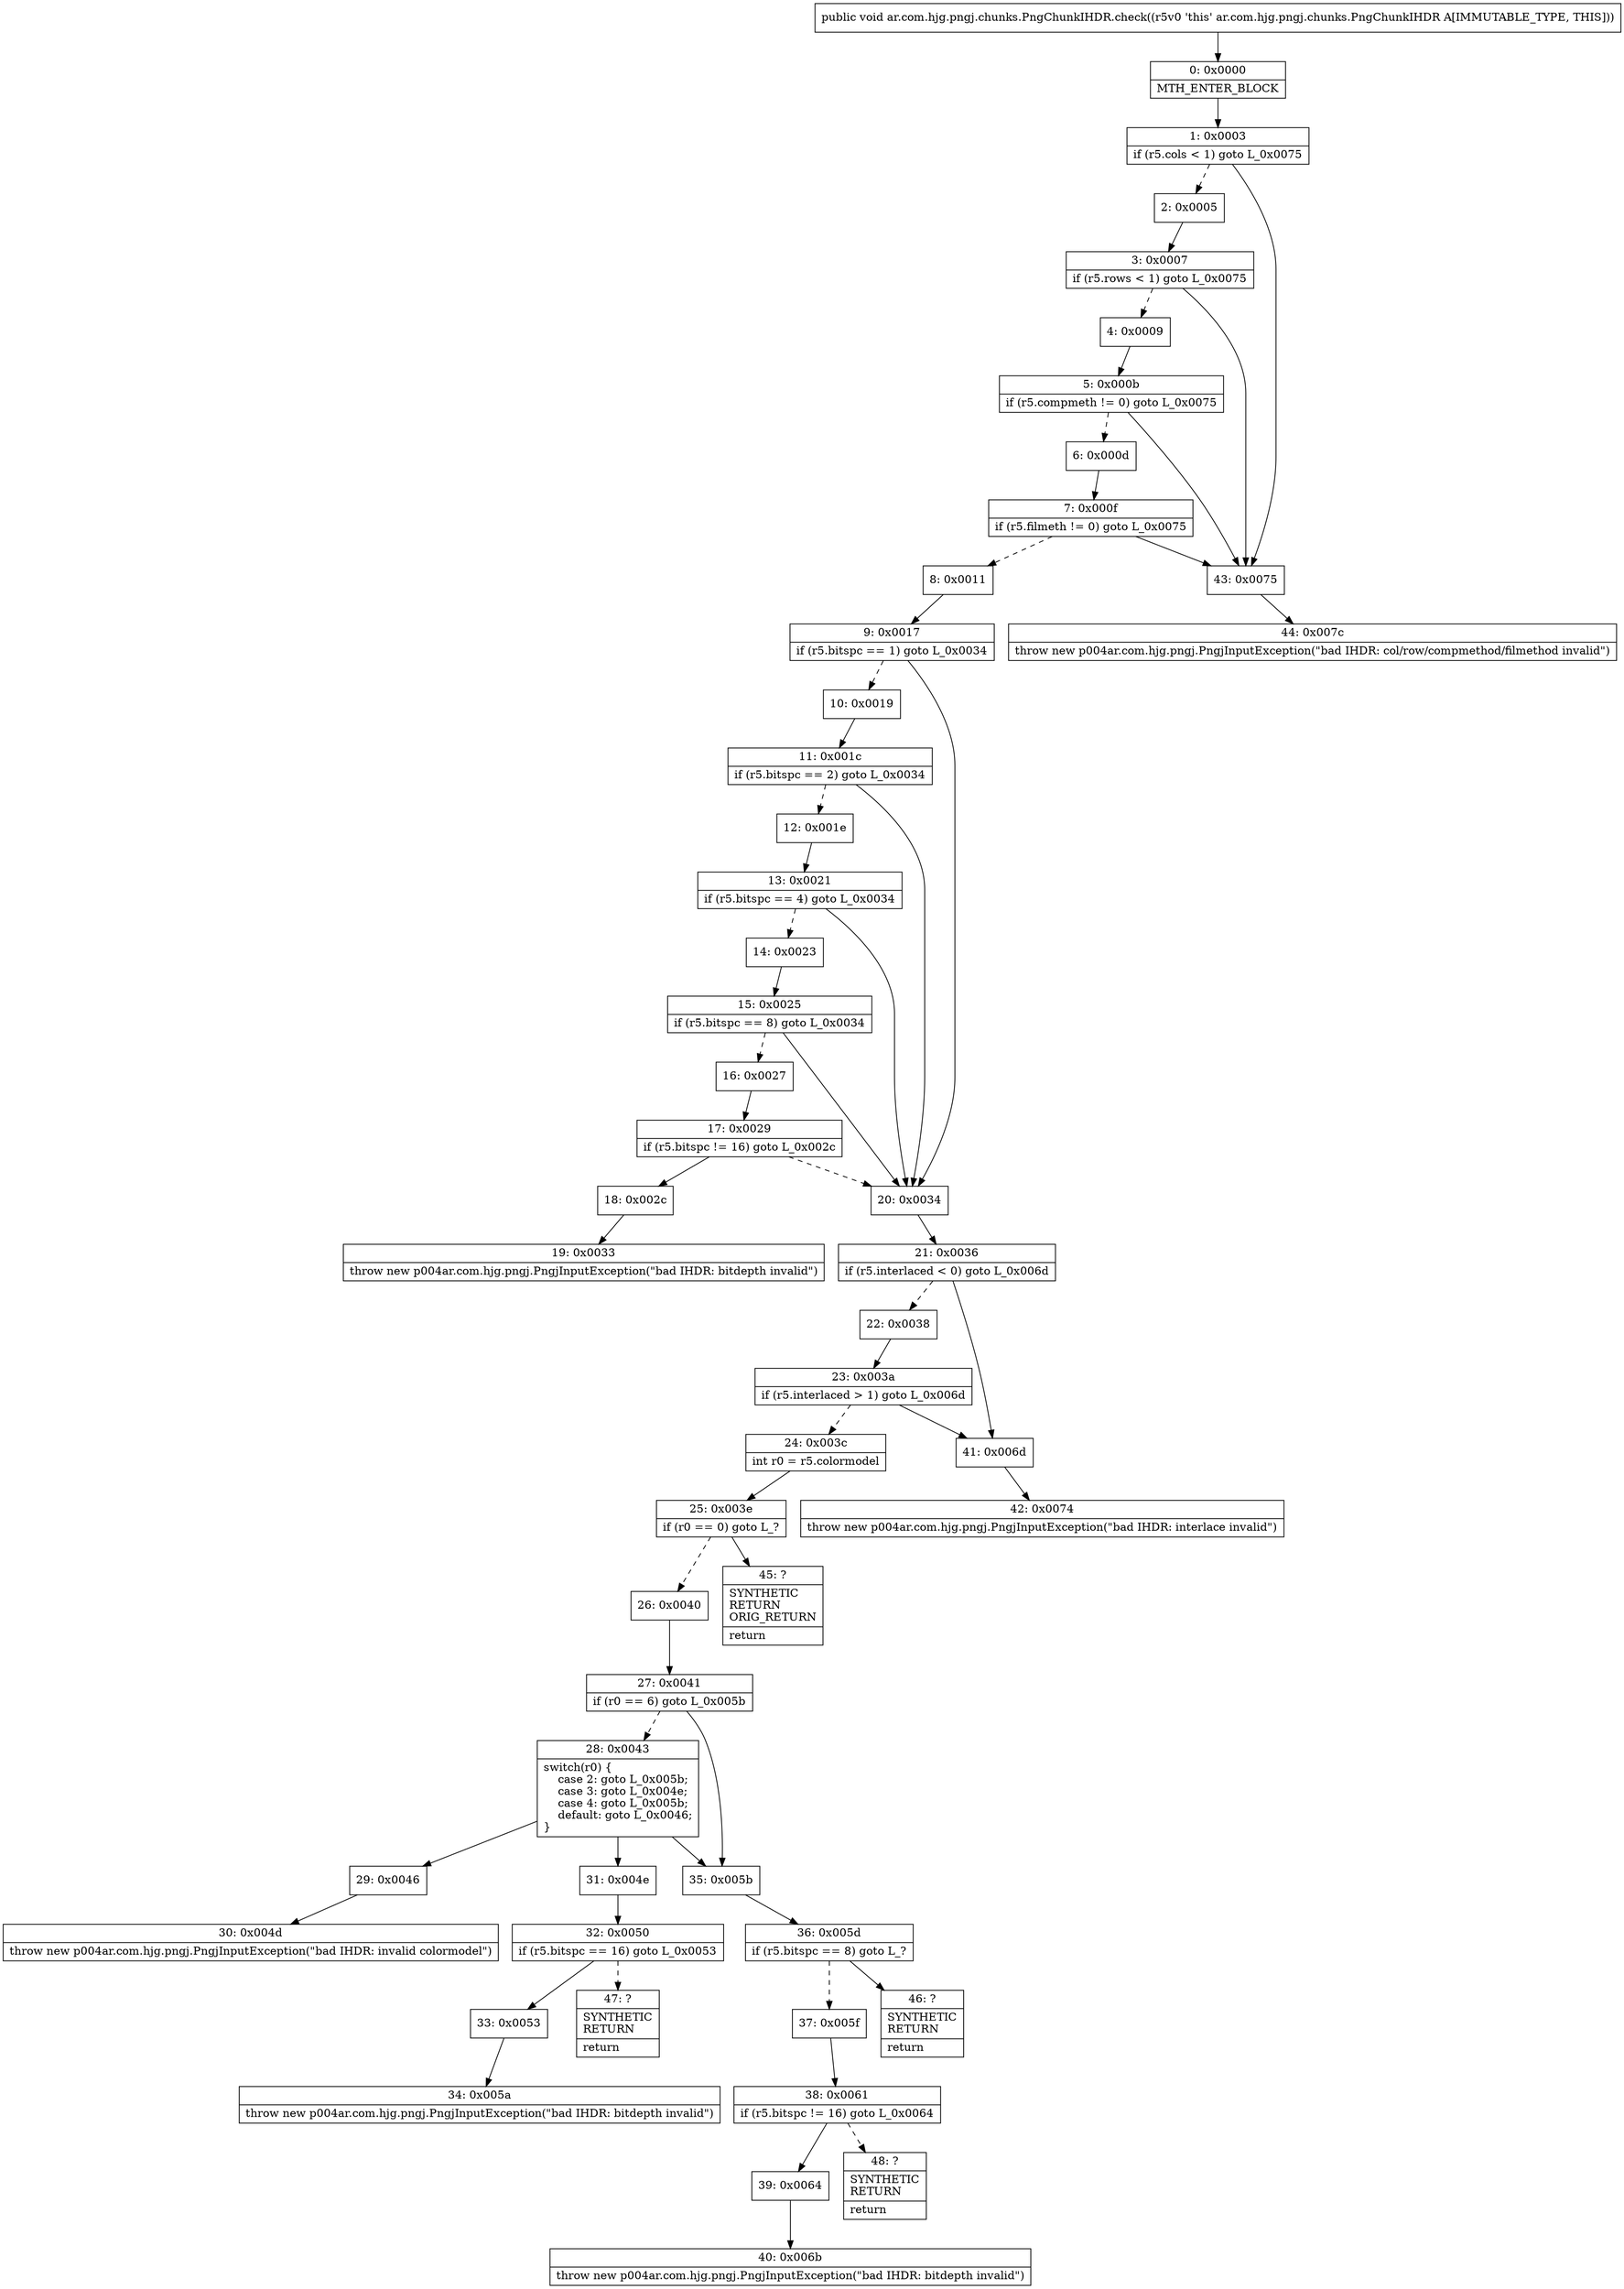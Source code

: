 digraph "CFG forar.com.hjg.pngj.chunks.PngChunkIHDR.check()V" {
Node_0 [shape=record,label="{0\:\ 0x0000|MTH_ENTER_BLOCK\l}"];
Node_1 [shape=record,label="{1\:\ 0x0003|if (r5.cols \< 1) goto L_0x0075\l}"];
Node_2 [shape=record,label="{2\:\ 0x0005}"];
Node_3 [shape=record,label="{3\:\ 0x0007|if (r5.rows \< 1) goto L_0x0075\l}"];
Node_4 [shape=record,label="{4\:\ 0x0009}"];
Node_5 [shape=record,label="{5\:\ 0x000b|if (r5.compmeth != 0) goto L_0x0075\l}"];
Node_6 [shape=record,label="{6\:\ 0x000d}"];
Node_7 [shape=record,label="{7\:\ 0x000f|if (r5.filmeth != 0) goto L_0x0075\l}"];
Node_8 [shape=record,label="{8\:\ 0x0011}"];
Node_9 [shape=record,label="{9\:\ 0x0017|if (r5.bitspc == 1) goto L_0x0034\l}"];
Node_10 [shape=record,label="{10\:\ 0x0019}"];
Node_11 [shape=record,label="{11\:\ 0x001c|if (r5.bitspc == 2) goto L_0x0034\l}"];
Node_12 [shape=record,label="{12\:\ 0x001e}"];
Node_13 [shape=record,label="{13\:\ 0x0021|if (r5.bitspc == 4) goto L_0x0034\l}"];
Node_14 [shape=record,label="{14\:\ 0x0023}"];
Node_15 [shape=record,label="{15\:\ 0x0025|if (r5.bitspc == 8) goto L_0x0034\l}"];
Node_16 [shape=record,label="{16\:\ 0x0027}"];
Node_17 [shape=record,label="{17\:\ 0x0029|if (r5.bitspc != 16) goto L_0x002c\l}"];
Node_18 [shape=record,label="{18\:\ 0x002c}"];
Node_19 [shape=record,label="{19\:\ 0x0033|throw new p004ar.com.hjg.pngj.PngjInputException(\"bad IHDR: bitdepth invalid\")\l}"];
Node_20 [shape=record,label="{20\:\ 0x0034}"];
Node_21 [shape=record,label="{21\:\ 0x0036|if (r5.interlaced \< 0) goto L_0x006d\l}"];
Node_22 [shape=record,label="{22\:\ 0x0038}"];
Node_23 [shape=record,label="{23\:\ 0x003a|if (r5.interlaced \> 1) goto L_0x006d\l}"];
Node_24 [shape=record,label="{24\:\ 0x003c|int r0 = r5.colormodel\l}"];
Node_25 [shape=record,label="{25\:\ 0x003e|if (r0 == 0) goto L_?\l}"];
Node_26 [shape=record,label="{26\:\ 0x0040}"];
Node_27 [shape=record,label="{27\:\ 0x0041|if (r0 == 6) goto L_0x005b\l}"];
Node_28 [shape=record,label="{28\:\ 0x0043|switch(r0) \{\l    case 2: goto L_0x005b;\l    case 3: goto L_0x004e;\l    case 4: goto L_0x005b;\l    default: goto L_0x0046;\l\}\l}"];
Node_29 [shape=record,label="{29\:\ 0x0046}"];
Node_30 [shape=record,label="{30\:\ 0x004d|throw new p004ar.com.hjg.pngj.PngjInputException(\"bad IHDR: invalid colormodel\")\l}"];
Node_31 [shape=record,label="{31\:\ 0x004e}"];
Node_32 [shape=record,label="{32\:\ 0x0050|if (r5.bitspc == 16) goto L_0x0053\l}"];
Node_33 [shape=record,label="{33\:\ 0x0053}"];
Node_34 [shape=record,label="{34\:\ 0x005a|throw new p004ar.com.hjg.pngj.PngjInputException(\"bad IHDR: bitdepth invalid\")\l}"];
Node_35 [shape=record,label="{35\:\ 0x005b}"];
Node_36 [shape=record,label="{36\:\ 0x005d|if (r5.bitspc == 8) goto L_?\l}"];
Node_37 [shape=record,label="{37\:\ 0x005f}"];
Node_38 [shape=record,label="{38\:\ 0x0061|if (r5.bitspc != 16) goto L_0x0064\l}"];
Node_39 [shape=record,label="{39\:\ 0x0064}"];
Node_40 [shape=record,label="{40\:\ 0x006b|throw new p004ar.com.hjg.pngj.PngjInputException(\"bad IHDR: bitdepth invalid\")\l}"];
Node_41 [shape=record,label="{41\:\ 0x006d}"];
Node_42 [shape=record,label="{42\:\ 0x0074|throw new p004ar.com.hjg.pngj.PngjInputException(\"bad IHDR: interlace invalid\")\l}"];
Node_43 [shape=record,label="{43\:\ 0x0075}"];
Node_44 [shape=record,label="{44\:\ 0x007c|throw new p004ar.com.hjg.pngj.PngjInputException(\"bad IHDR: col\/row\/compmethod\/filmethod invalid\")\l}"];
Node_45 [shape=record,label="{45\:\ ?|SYNTHETIC\lRETURN\lORIG_RETURN\l|return\l}"];
Node_46 [shape=record,label="{46\:\ ?|SYNTHETIC\lRETURN\l|return\l}"];
Node_47 [shape=record,label="{47\:\ ?|SYNTHETIC\lRETURN\l|return\l}"];
Node_48 [shape=record,label="{48\:\ ?|SYNTHETIC\lRETURN\l|return\l}"];
MethodNode[shape=record,label="{public void ar.com.hjg.pngj.chunks.PngChunkIHDR.check((r5v0 'this' ar.com.hjg.pngj.chunks.PngChunkIHDR A[IMMUTABLE_TYPE, THIS])) }"];
MethodNode -> Node_0;
Node_0 -> Node_1;
Node_1 -> Node_2[style=dashed];
Node_1 -> Node_43;
Node_2 -> Node_3;
Node_3 -> Node_4[style=dashed];
Node_3 -> Node_43;
Node_4 -> Node_5;
Node_5 -> Node_6[style=dashed];
Node_5 -> Node_43;
Node_6 -> Node_7;
Node_7 -> Node_8[style=dashed];
Node_7 -> Node_43;
Node_8 -> Node_9;
Node_9 -> Node_10[style=dashed];
Node_9 -> Node_20;
Node_10 -> Node_11;
Node_11 -> Node_12[style=dashed];
Node_11 -> Node_20;
Node_12 -> Node_13;
Node_13 -> Node_14[style=dashed];
Node_13 -> Node_20;
Node_14 -> Node_15;
Node_15 -> Node_16[style=dashed];
Node_15 -> Node_20;
Node_16 -> Node_17;
Node_17 -> Node_18;
Node_17 -> Node_20[style=dashed];
Node_18 -> Node_19;
Node_20 -> Node_21;
Node_21 -> Node_22[style=dashed];
Node_21 -> Node_41;
Node_22 -> Node_23;
Node_23 -> Node_24[style=dashed];
Node_23 -> Node_41;
Node_24 -> Node_25;
Node_25 -> Node_26[style=dashed];
Node_25 -> Node_45;
Node_26 -> Node_27;
Node_27 -> Node_28[style=dashed];
Node_27 -> Node_35;
Node_28 -> Node_29;
Node_28 -> Node_31;
Node_28 -> Node_35;
Node_29 -> Node_30;
Node_31 -> Node_32;
Node_32 -> Node_33;
Node_32 -> Node_47[style=dashed];
Node_33 -> Node_34;
Node_35 -> Node_36;
Node_36 -> Node_37[style=dashed];
Node_36 -> Node_46;
Node_37 -> Node_38;
Node_38 -> Node_39;
Node_38 -> Node_48[style=dashed];
Node_39 -> Node_40;
Node_41 -> Node_42;
Node_43 -> Node_44;
}

